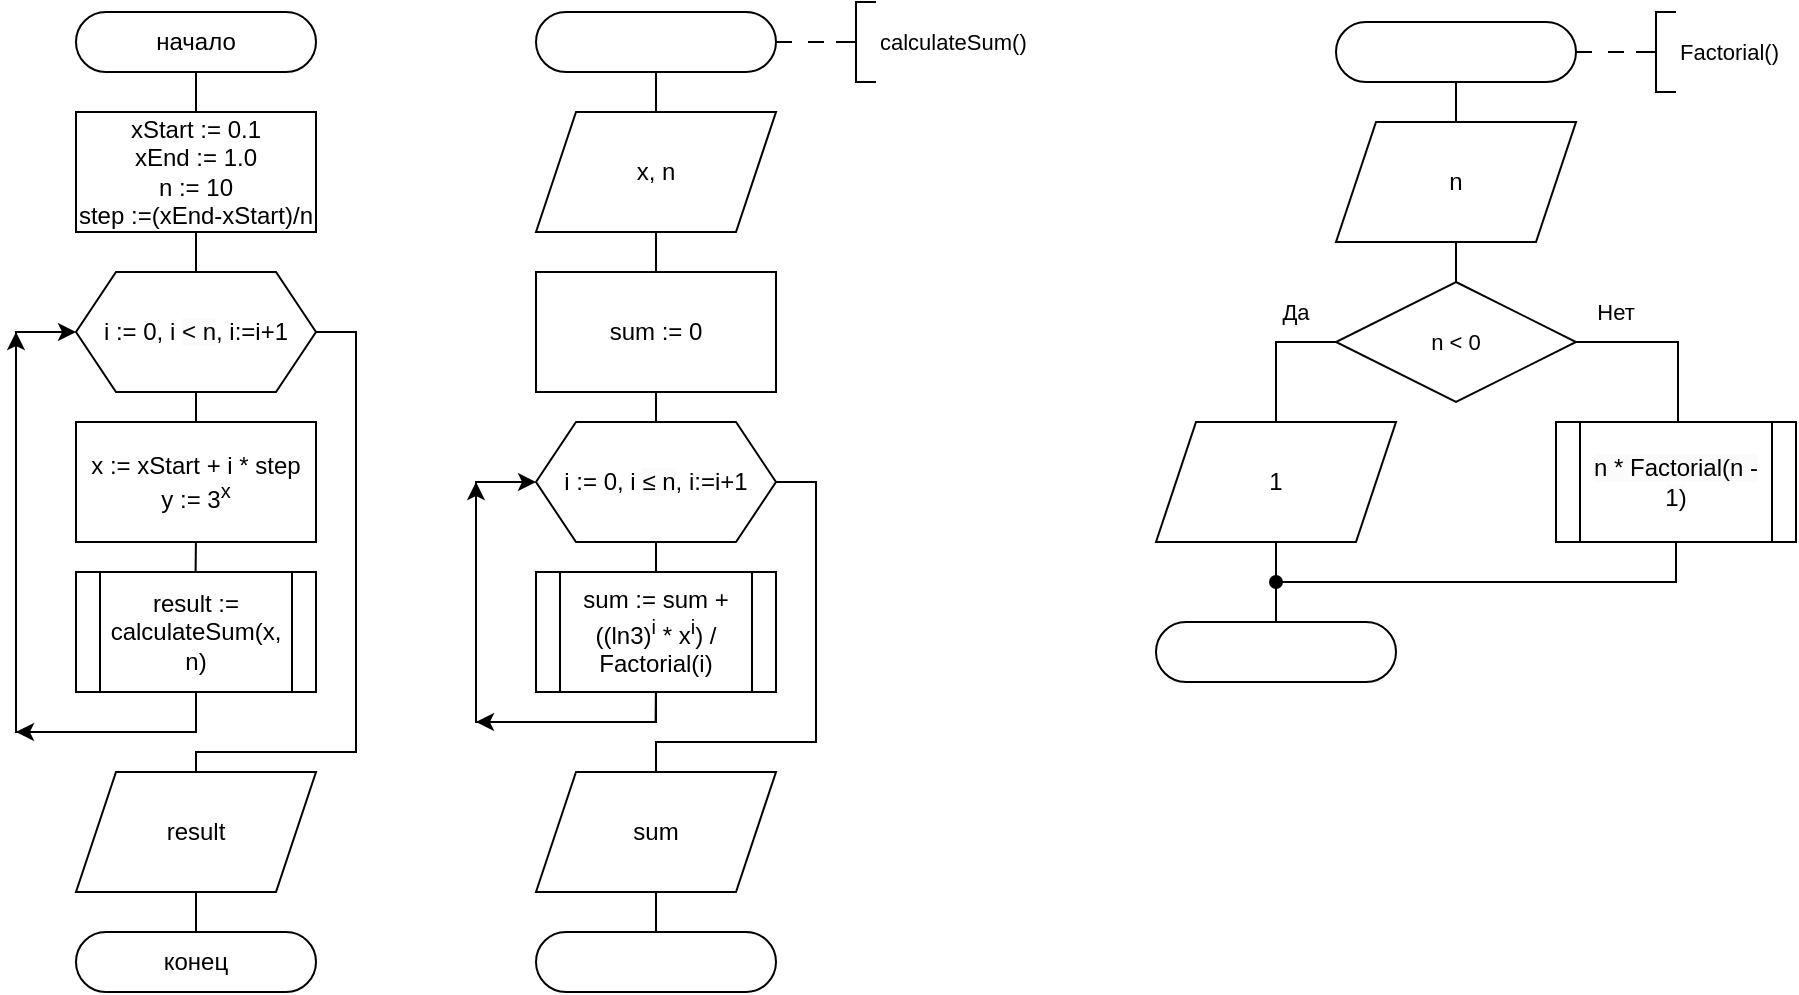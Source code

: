 <mxfile version="26.0.9">
  <diagram name="Страница — 1" id="TU_zJAbXnujUejCTOqQr">
    <mxGraphModel dx="1036" dy="614" grid="0" gridSize="10" guides="1" tooltips="1" connect="1" arrows="1" fold="1" page="0" pageScale="1" pageWidth="827" pageHeight="1169" math="0" shadow="0">
      <root>
        <mxCell id="0" />
        <mxCell id="1" parent="0" />
        <mxCell id="FjeB7llOMTL39e6zk9or-8" style="edgeStyle=orthogonalEdgeStyle;shape=connector;rounded=0;orthogonalLoop=1;jettySize=auto;html=1;exitX=0.5;exitY=1;exitDx=0;exitDy=0;strokeColor=default;align=center;verticalAlign=middle;fontFamily=Helvetica;fontSize=11;fontColor=default;labelBackgroundColor=default;startFill=0;endArrow=none;" edge="1" parent="1" source="FjeB7llOMTL39e6zk9or-9" target="FjeB7llOMTL39e6zk9or-13">
          <mxGeometry relative="1" as="geometry" />
        </mxCell>
        <mxCell id="FjeB7llOMTL39e6zk9or-9" value="" style="rounded=1;whiteSpace=wrap;html=1;arcSize=50;" vertex="1" parent="1">
          <mxGeometry x="310" y="40" width="120" height="30" as="geometry" />
        </mxCell>
        <mxCell id="FjeB7llOMTL39e6zk9or-10" value="calculateSum()" style="strokeWidth=1;html=1;shape=mxgraph.flowchart.annotation_2;align=left;labelPosition=right;pointerEvents=1;fontFamily=Helvetica;fontSize=11;fontColor=default;labelBackgroundColor=default;" vertex="1" parent="1">
          <mxGeometry x="460" y="35" width="20" height="40" as="geometry" />
        </mxCell>
        <mxCell id="FjeB7llOMTL39e6zk9or-11" style="edgeStyle=orthogonalEdgeStyle;shape=connector;rounded=0;orthogonalLoop=1;jettySize=auto;html=1;exitX=1;exitY=0.5;exitDx=0;exitDy=0;entryX=0;entryY=0.5;entryDx=0;entryDy=0;entryPerimeter=0;strokeColor=default;align=center;verticalAlign=middle;fontFamily=Helvetica;fontSize=11;fontColor=default;labelBackgroundColor=default;startFill=0;endArrow=none;dashed=1;dashPattern=8 8;" edge="1" parent="1" source="FjeB7llOMTL39e6zk9or-9" target="FjeB7llOMTL39e6zk9or-10">
          <mxGeometry relative="1" as="geometry" />
        </mxCell>
        <mxCell id="FjeB7llOMTL39e6zk9or-12" style="edgeStyle=orthogonalEdgeStyle;shape=connector;rounded=0;orthogonalLoop=1;jettySize=auto;html=1;exitX=0.5;exitY=1;exitDx=0;exitDy=0;entryX=0.5;entryY=0;entryDx=0;entryDy=0;strokeColor=default;align=center;verticalAlign=middle;fontFamily=Helvetica;fontSize=11;fontColor=default;labelBackgroundColor=default;startFill=0;endArrow=none;" edge="1" parent="1" source="FjeB7llOMTL39e6zk9or-13">
          <mxGeometry relative="1" as="geometry">
            <mxPoint x="370" y="175.0" as="targetPoint" />
          </mxGeometry>
        </mxCell>
        <mxCell id="FjeB7llOMTL39e6zk9or-13" value="x, n" style="shape=parallelogram;perimeter=parallelogramPerimeter;whiteSpace=wrap;html=1;fixedSize=1;" vertex="1" parent="1">
          <mxGeometry x="310" y="90" width="120" height="60" as="geometry" />
        </mxCell>
        <mxCell id="FjeB7llOMTL39e6zk9or-15" value="" style="endArrow=classic;html=1;rounded=0;strokeColor=default;align=center;verticalAlign=middle;fontFamily=Helvetica;fontSize=11;fontColor=default;labelBackgroundColor=default;edgeStyle=orthogonalEdgeStyle;" edge="1" parent="1">
          <mxGeometry width="50" height="50" relative="1" as="geometry">
            <mxPoint x="280" y="395" as="sourcePoint" />
            <mxPoint x="280" y="275" as="targetPoint" />
          </mxGeometry>
        </mxCell>
        <mxCell id="FjeB7llOMTL39e6zk9or-17" style="edgeStyle=orthogonalEdgeStyle;shape=connector;rounded=0;orthogonalLoop=1;jettySize=auto;html=1;exitX=0.5;exitY=1;exitDx=0;exitDy=0;strokeColor=default;align=center;verticalAlign=middle;fontFamily=Helvetica;fontSize=11;fontColor=default;labelBackgroundColor=default;startFill=0;endArrow=classic;endFill=1;" edge="1" parent="1">
          <mxGeometry relative="1" as="geometry">
            <mxPoint x="280" y="395" as="targetPoint" />
            <Array as="points">
              <mxPoint x="370" y="395" />
            </Array>
            <mxPoint x="370" y="375" as="sourcePoint" />
          </mxGeometry>
        </mxCell>
        <mxCell id="FjeB7llOMTL39e6zk9or-18" style="edgeStyle=orthogonalEdgeStyle;shape=connector;rounded=0;orthogonalLoop=1;jettySize=auto;html=1;exitX=0.5;exitY=0;exitDx=0;exitDy=0;exitPerimeter=0;entryX=0.5;entryY=1;entryDx=0;entryDy=0;strokeColor=default;align=center;verticalAlign=middle;fontFamily=Helvetica;fontSize=11;fontColor=default;labelBackgroundColor=default;startFill=0;endArrow=none;" edge="1" parent="1">
          <mxGeometry relative="1" as="geometry">
            <mxPoint x="370" y="305.0" as="targetPoint" />
            <mxPoint x="370" y="315" as="sourcePoint" />
          </mxGeometry>
        </mxCell>
        <mxCell id="FjeB7llOMTL39e6zk9or-19" style="edgeStyle=orthogonalEdgeStyle;shape=connector;rounded=0;orthogonalLoop=1;jettySize=auto;html=1;exitX=0.5;exitY=1;exitDx=0;exitDy=0;exitPerimeter=0;strokeColor=default;align=center;verticalAlign=middle;fontFamily=Helvetica;fontSize=11;fontColor=default;labelBackgroundColor=default;startFill=0;endArrow=none;" edge="1" parent="1">
          <mxGeometry relative="1" as="geometry">
            <mxPoint x="369.793" y="395" as="targetPoint" />
            <mxPoint x="370" y="375" as="sourcePoint" />
          </mxGeometry>
        </mxCell>
        <mxCell id="FjeB7llOMTL39e6zk9or-22" style="edgeStyle=orthogonalEdgeStyle;shape=connector;rounded=0;orthogonalLoop=1;jettySize=auto;html=1;exitX=0.5;exitY=1;exitDx=0;exitDy=0;entryX=0;entryY=0.5;entryDx=0;entryDy=0;strokeColor=default;align=center;verticalAlign=middle;fontFamily=Helvetica;fontSize=11;fontColor=default;labelBackgroundColor=default;startFill=0;endArrow=classic;endFill=1;" edge="1" parent="1" target="FjeB7llOMTL39e6zk9or-25">
          <mxGeometry relative="1" as="geometry">
            <Array as="points">
              <mxPoint x="370" y="395" />
              <mxPoint x="280" y="395" />
              <mxPoint x="280" y="275" />
            </Array>
            <mxPoint x="310" y="215.0" as="targetPoint" />
            <mxPoint x="370" y="315" as="sourcePoint" />
          </mxGeometry>
        </mxCell>
        <mxCell id="FjeB7llOMTL39e6zk9or-24" style="edgeStyle=orthogonalEdgeStyle;shape=connector;rounded=0;orthogonalLoop=1;jettySize=auto;html=1;exitX=1;exitY=0.5;exitDx=0;exitDy=0;strokeColor=default;align=center;verticalAlign=middle;fontFamily=Helvetica;fontSize=11;fontColor=default;labelBackgroundColor=default;startFill=0;endArrow=none;entryX=0.5;entryY=0;entryDx=0;entryDy=0;" edge="1" parent="1" source="FjeB7llOMTL39e6zk9or-25" target="FjeB7llOMTL39e6zk9or-29">
          <mxGeometry relative="1" as="geometry">
            <mxPoint x="370" y="495" as="targetPoint" />
            <Array as="points">
              <mxPoint x="450" y="275" />
              <mxPoint x="450" y="405" />
              <mxPoint x="370" y="405" />
            </Array>
          </mxGeometry>
        </mxCell>
        <mxCell id="FjeB7llOMTL39e6zk9or-25" value="&lt;font&gt;&lt;font face=&quot;Helvetica&quot; style=&quot;background-color: light-dark(rgb(255, 255, 255), rgb(18, 18, 18));&quot;&gt;i := 0, i&amp;nbsp;&lt;/font&gt;&lt;font face=&quot;Helvetica&quot; style=&quot;background-color: rgb(251, 251, 251);&quot;&gt;&lt;span style=&quot;line-height: 107%; font-family: Calibri, sans-serif;&quot;&gt;&lt;font&gt;≤&lt;/font&gt;&lt;/span&gt;&amp;nbsp;n&lt;/font&gt;&lt;font face=&quot;Helvetica&quot; style=&quot;background-color: light-dark(rgb(255, 255, 255), rgb(18, 18, 18));&quot;&gt;, i:=i+1&lt;/font&gt;&lt;/font&gt;" style="shape=hexagon;perimeter=hexagonPerimeter2;whiteSpace=wrap;html=1;fixedSize=1;" vertex="1" parent="1">
          <mxGeometry x="310" y="245" width="120" height="60" as="geometry" />
        </mxCell>
        <mxCell id="FjeB7llOMTL39e6zk9or-26" style="edgeStyle=orthogonalEdgeStyle;shape=connector;rounded=0;orthogonalLoop=1;jettySize=auto;html=1;exitX=0.5;exitY=1;exitDx=0;exitDy=0;entryX=0.5;entryY=0;entryDx=0;entryDy=0;strokeColor=default;align=center;verticalAlign=middle;fontFamily=Helvetica;fontSize=11;fontColor=default;labelBackgroundColor=default;startFill=0;endArrow=none;" edge="1" parent="1" source="FjeB7llOMTL39e6zk9or-27" target="FjeB7llOMTL39e6zk9or-25">
          <mxGeometry relative="1" as="geometry" />
        </mxCell>
        <mxCell id="FjeB7llOMTL39e6zk9or-27" value="sum := 0" style="rounded=0;whiteSpace=wrap;html=1;fontSize=12;" vertex="1" parent="1">
          <mxGeometry x="310" y="170" width="120" height="60" as="geometry" />
        </mxCell>
        <mxCell id="FjeB7llOMTL39e6zk9or-28" style="edgeStyle=orthogonalEdgeStyle;shape=connector;rounded=0;orthogonalLoop=1;jettySize=auto;html=1;exitX=0.5;exitY=1;exitDx=0;exitDy=0;entryX=0.5;entryY=0;entryDx=0;entryDy=0;strokeColor=default;align=center;verticalAlign=middle;fontFamily=Helvetica;fontSize=11;fontColor=default;labelBackgroundColor=default;startFill=0;endArrow=none;" edge="1" parent="1" source="FjeB7llOMTL39e6zk9or-29" target="FjeB7llOMTL39e6zk9or-30">
          <mxGeometry relative="1" as="geometry" />
        </mxCell>
        <mxCell id="FjeB7llOMTL39e6zk9or-29" value="sum" style="shape=parallelogram;perimeter=parallelogramPerimeter;whiteSpace=wrap;html=1;fixedSize=1;" vertex="1" parent="1">
          <mxGeometry x="310" y="420" width="120" height="60" as="geometry" />
        </mxCell>
        <mxCell id="FjeB7llOMTL39e6zk9or-30" value="" style="rounded=1;whiteSpace=wrap;html=1;arcSize=50;" vertex="1" parent="1">
          <mxGeometry x="310" y="500" width="120" height="30" as="geometry" />
        </mxCell>
        <mxCell id="FjeB7llOMTL39e6zk9or-33" style="edgeStyle=orthogonalEdgeStyle;rounded=0;orthogonalLoop=1;jettySize=auto;html=1;exitX=0.5;exitY=1;exitDx=0;exitDy=0;entryX=0.5;entryY=0;entryDx=0;entryDy=0;endArrow=none;startFill=0;" edge="1" parent="1" source="FjeB7llOMTL39e6zk9or-31">
          <mxGeometry relative="1" as="geometry">
            <mxPoint x="140" y="90" as="targetPoint" />
          </mxGeometry>
        </mxCell>
        <mxCell id="FjeB7llOMTL39e6zk9or-31" value="начало" style="rounded=1;whiteSpace=wrap;html=1;arcSize=50;" vertex="1" parent="1">
          <mxGeometry x="80" y="40" width="120" height="30" as="geometry" />
        </mxCell>
        <mxCell id="FjeB7llOMTL39e6zk9or-46" style="edgeStyle=orthogonalEdgeStyle;shape=connector;rounded=0;orthogonalLoop=1;jettySize=auto;html=1;exitX=0.5;exitY=1;exitDx=0;exitDy=0;entryX=0.5;entryY=0;entryDx=0;entryDy=0;strokeColor=default;align=center;verticalAlign=middle;fontFamily=Helvetica;fontSize=11;fontColor=default;labelBackgroundColor=default;startFill=0;endArrow=none;" edge="1" parent="1" source="FjeB7llOMTL39e6zk9or-34" target="FjeB7llOMTL39e6zk9or-45">
          <mxGeometry relative="1" as="geometry" />
        </mxCell>
        <mxCell id="FjeB7llOMTL39e6zk9or-34" value="xStart := 0.1&lt;div&gt;xEnd := 1.0&lt;/div&gt;&lt;div&gt;n := 10&lt;/div&gt;&lt;div&gt;step :=(xEnd-xStart)/n&lt;/div&gt;" style="rounded=0;whiteSpace=wrap;html=1;fontSize=12;" vertex="1" parent="1">
          <mxGeometry x="80" y="90" width="120" height="60" as="geometry" />
        </mxCell>
        <mxCell id="FjeB7llOMTL39e6zk9or-36" value="" style="endArrow=classic;html=1;rounded=0;strokeColor=default;align=center;verticalAlign=middle;fontFamily=Helvetica;fontSize=11;fontColor=default;labelBackgroundColor=default;edgeStyle=orthogonalEdgeStyle;" edge="1" parent="1">
          <mxGeometry width="50" height="50" relative="1" as="geometry">
            <mxPoint x="50" y="400" as="sourcePoint" />
            <mxPoint x="50" y="200" as="targetPoint" />
          </mxGeometry>
        </mxCell>
        <mxCell id="FjeB7llOMTL39e6zk9or-38" style="edgeStyle=orthogonalEdgeStyle;shape=connector;rounded=0;orthogonalLoop=1;jettySize=auto;html=1;exitX=0.5;exitY=1;exitDx=0;exitDy=0;strokeColor=default;align=center;verticalAlign=middle;fontFamily=Helvetica;fontSize=11;fontColor=default;labelBackgroundColor=default;startFill=0;endArrow=classic;endFill=1;" edge="1" parent="1">
          <mxGeometry relative="1" as="geometry">
            <mxPoint x="50" y="400" as="targetPoint" />
            <Array as="points">
              <mxPoint x="140" y="400" />
            </Array>
            <mxPoint x="140" y="380" as="sourcePoint" />
          </mxGeometry>
        </mxCell>
        <mxCell id="FjeB7llOMTL39e6zk9or-40" style="edgeStyle=orthogonalEdgeStyle;shape=connector;rounded=0;orthogonalLoop=1;jettySize=auto;html=1;exitX=0.5;exitY=1;exitDx=0;exitDy=0;exitPerimeter=0;strokeColor=default;align=center;verticalAlign=middle;fontFamily=Helvetica;fontSize=11;fontColor=default;labelBackgroundColor=default;startFill=0;endArrow=none;" edge="1" parent="1">
          <mxGeometry relative="1" as="geometry">
            <mxPoint x="139.793" y="320" as="targetPoint" />
            <mxPoint x="140" y="300" as="sourcePoint" />
          </mxGeometry>
        </mxCell>
        <mxCell id="FjeB7llOMTL39e6zk9or-43" style="edgeStyle=orthogonalEdgeStyle;shape=connector;rounded=0;orthogonalLoop=1;jettySize=auto;html=1;exitX=0.5;exitY=1;exitDx=0;exitDy=0;entryX=0;entryY=0.5;entryDx=0;entryDy=0;strokeColor=default;align=center;verticalAlign=middle;fontFamily=Helvetica;fontSize=11;fontColor=default;labelBackgroundColor=default;startFill=0;endArrow=classic;endFill=1;" edge="1" parent="1">
          <mxGeometry relative="1" as="geometry">
            <Array as="points">
              <mxPoint x="140" y="400" />
              <mxPoint x="50" y="400" />
              <mxPoint x="50" y="200" />
            </Array>
            <mxPoint x="80" y="200.0" as="targetPoint" />
            <mxPoint x="140" y="380.0" as="sourcePoint" />
          </mxGeometry>
        </mxCell>
        <mxCell id="FjeB7llOMTL39e6zk9or-48" style="edgeStyle=orthogonalEdgeStyle;shape=connector;rounded=0;orthogonalLoop=1;jettySize=auto;html=1;exitX=0.5;exitY=1;exitDx=0;exitDy=0;entryX=0.5;entryY=0;entryDx=0;entryDy=0;strokeColor=default;align=center;verticalAlign=middle;fontFamily=Helvetica;fontSize=11;fontColor=default;labelBackgroundColor=default;startFill=0;endArrow=none;" edge="1" parent="1" source="FjeB7llOMTL39e6zk9or-45" target="FjeB7llOMTL39e6zk9or-47">
          <mxGeometry relative="1" as="geometry" />
        </mxCell>
        <mxCell id="FjeB7llOMTL39e6zk9or-50" style="edgeStyle=orthogonalEdgeStyle;shape=connector;rounded=0;orthogonalLoop=1;jettySize=auto;html=1;exitX=1;exitY=0.5;exitDx=0;exitDy=0;strokeColor=default;align=center;verticalAlign=middle;fontFamily=Helvetica;fontSize=11;fontColor=default;labelBackgroundColor=default;startFill=0;endArrow=none;" edge="1" parent="1" source="FjeB7llOMTL39e6zk9or-45">
          <mxGeometry relative="1" as="geometry">
            <mxPoint x="140" y="420.0" as="targetPoint" />
            <Array as="points">
              <mxPoint x="220" y="200" />
              <mxPoint x="220" y="410" />
              <mxPoint x="140" y="410" />
            </Array>
          </mxGeometry>
        </mxCell>
        <mxCell id="FjeB7llOMTL39e6zk9or-45" value="&lt;font&gt;&lt;font face=&quot;Helvetica&quot; style=&quot;background-color: light-dark(rgb(255, 255, 255), rgb(18, 18, 18));&quot;&gt;i := 0, i &lt;/font&gt;&lt;font face=&quot;Helvetica&quot; style=&quot;background-color: rgb(251, 251, 251);&quot;&gt;&amp;lt; n&lt;/font&gt;&lt;font face=&quot;Helvetica&quot; style=&quot;background-color: light-dark(rgb(255, 255, 255), rgb(18, 18, 18));&quot;&gt;, i:=i+1&lt;/font&gt;&lt;/font&gt;" style="shape=hexagon;perimeter=hexagonPerimeter2;whiteSpace=wrap;html=1;fixedSize=1;" vertex="1" parent="1">
          <mxGeometry x="80" y="170" width="120" height="60" as="geometry" />
        </mxCell>
        <mxCell id="FjeB7llOMTL39e6zk9or-47" value="x := xStart + i * step&lt;div&gt;y := 3&lt;sup&gt;x&lt;/sup&gt;&lt;/div&gt;" style="rounded=0;whiteSpace=wrap;html=1;fontSize=12;" vertex="1" parent="1">
          <mxGeometry x="80" y="245" width="120" height="60" as="geometry" />
        </mxCell>
        <mxCell id="FjeB7llOMTL39e6zk9or-49" value="result := calculateSum(x, n)" style="shape=process;whiteSpace=wrap;html=1;backgroundOutline=1;" vertex="1" parent="1">
          <mxGeometry x="80" y="320" width="120" height="60" as="geometry" />
        </mxCell>
        <mxCell id="FjeB7llOMTL39e6zk9or-53" style="edgeStyle=orthogonalEdgeStyle;shape=connector;rounded=0;orthogonalLoop=1;jettySize=auto;html=1;exitX=0.5;exitY=1;exitDx=0;exitDy=0;entryX=0.5;entryY=0;entryDx=0;entryDy=0;strokeColor=default;align=center;verticalAlign=middle;fontFamily=Helvetica;fontSize=11;fontColor=default;labelBackgroundColor=default;startFill=0;endArrow=none;" edge="1" parent="1" source="FjeB7llOMTL39e6zk9or-51" target="FjeB7llOMTL39e6zk9or-52">
          <mxGeometry relative="1" as="geometry" />
        </mxCell>
        <mxCell id="FjeB7llOMTL39e6zk9or-51" value="result" style="shape=parallelogram;perimeter=parallelogramPerimeter;whiteSpace=wrap;html=1;fixedSize=1;" vertex="1" parent="1">
          <mxGeometry x="80" y="420" width="120" height="60" as="geometry" />
        </mxCell>
        <mxCell id="FjeB7llOMTL39e6zk9or-52" value="конец" style="rounded=1;whiteSpace=wrap;html=1;arcSize=50;" vertex="1" parent="1">
          <mxGeometry x="80" y="500" width="120" height="30" as="geometry" />
        </mxCell>
        <mxCell id="FjeB7llOMTL39e6zk9or-54" value="sum := sum + ((ln3)&lt;sup&gt;i&lt;/sup&gt;&amp;nbsp;* x&lt;sup&gt;i&lt;/sup&gt;)&amp;nbsp;/ Factorial(i)" style="shape=process;whiteSpace=wrap;html=1;backgroundOutline=1;" vertex="1" parent="1">
          <mxGeometry x="310" y="320" width="120" height="60" as="geometry" />
        </mxCell>
        <mxCell id="FjeB7llOMTL39e6zk9or-55" style="edgeStyle=orthogonalEdgeStyle;shape=connector;rounded=0;orthogonalLoop=1;jettySize=auto;html=1;exitX=0.5;exitY=1;exitDx=0;exitDy=0;strokeColor=default;align=center;verticalAlign=middle;fontFamily=Helvetica;fontSize=11;fontColor=default;labelBackgroundColor=default;startFill=0;endArrow=none;" edge="1" parent="1" source="FjeB7llOMTL39e6zk9or-56" target="FjeB7llOMTL39e6zk9or-60">
          <mxGeometry relative="1" as="geometry" />
        </mxCell>
        <mxCell id="FjeB7llOMTL39e6zk9or-56" value="" style="rounded=1;whiteSpace=wrap;html=1;arcSize=50;" vertex="1" parent="1">
          <mxGeometry x="710" y="45" width="120" height="30" as="geometry" />
        </mxCell>
        <mxCell id="FjeB7llOMTL39e6zk9or-57" value="Factorial()" style="strokeWidth=1;html=1;shape=mxgraph.flowchart.annotation_2;align=left;labelPosition=right;pointerEvents=1;fontFamily=Helvetica;fontSize=11;fontColor=default;labelBackgroundColor=default;" vertex="1" parent="1">
          <mxGeometry x="860" y="40" width="20" height="40" as="geometry" />
        </mxCell>
        <mxCell id="FjeB7llOMTL39e6zk9or-58" style="edgeStyle=orthogonalEdgeStyle;shape=connector;rounded=0;orthogonalLoop=1;jettySize=auto;html=1;exitX=1;exitY=0.5;exitDx=0;exitDy=0;entryX=0;entryY=0.5;entryDx=0;entryDy=0;entryPerimeter=0;strokeColor=default;align=center;verticalAlign=middle;fontFamily=Helvetica;fontSize=11;fontColor=default;labelBackgroundColor=default;startFill=0;endArrow=none;dashed=1;dashPattern=8 8;" edge="1" parent="1" source="FjeB7llOMTL39e6zk9or-56" target="FjeB7llOMTL39e6zk9or-57">
          <mxGeometry relative="1" as="geometry" />
        </mxCell>
        <mxCell id="FjeB7llOMTL39e6zk9or-59" style="edgeStyle=orthogonalEdgeStyle;shape=connector;rounded=0;orthogonalLoop=1;jettySize=auto;html=1;exitX=0.5;exitY=1;exitDx=0;exitDy=0;entryX=0.5;entryY=0;entryDx=0;entryDy=0;strokeColor=default;align=center;verticalAlign=middle;fontFamily=Helvetica;fontSize=11;fontColor=default;labelBackgroundColor=default;startFill=0;endArrow=none;" edge="1" parent="1" source="FjeB7llOMTL39e6zk9or-60">
          <mxGeometry relative="1" as="geometry">
            <mxPoint x="770" y="175.0" as="targetPoint" />
          </mxGeometry>
        </mxCell>
        <mxCell id="FjeB7llOMTL39e6zk9or-60" value="n" style="shape=parallelogram;perimeter=parallelogramPerimeter;whiteSpace=wrap;html=1;fixedSize=1;" vertex="1" parent="1">
          <mxGeometry x="710" y="95" width="120" height="60" as="geometry" />
        </mxCell>
        <mxCell id="FjeB7llOMTL39e6zk9or-62" style="edgeStyle=orthogonalEdgeStyle;shape=connector;rounded=0;orthogonalLoop=1;jettySize=auto;html=1;exitX=0;exitY=0.5;exitDx=0;exitDy=0;strokeColor=default;align=center;verticalAlign=middle;fontFamily=Helvetica;fontSize=11;fontColor=default;labelBackgroundColor=default;startFill=0;endArrow=none;" edge="1" parent="1" source="FjeB7llOMTL39e6zk9or-61">
          <mxGeometry relative="1" as="geometry">
            <mxPoint x="680" y="245" as="targetPoint" />
            <Array as="points">
              <mxPoint x="680" y="205" />
              <mxPoint x="680" y="245" />
            </Array>
          </mxGeometry>
        </mxCell>
        <mxCell id="FjeB7llOMTL39e6zk9or-65" style="edgeStyle=orthogonalEdgeStyle;shape=connector;rounded=0;orthogonalLoop=1;jettySize=auto;html=1;exitX=1;exitY=0.5;exitDx=0;exitDy=0;strokeColor=default;align=center;verticalAlign=middle;fontFamily=Helvetica;fontSize=11;fontColor=default;labelBackgroundColor=default;startFill=0;endArrow=none;" edge="1" parent="1" source="FjeB7llOMTL39e6zk9or-61">
          <mxGeometry relative="1" as="geometry">
            <mxPoint x="880" y="245" as="targetPoint" />
            <Array as="points">
              <mxPoint x="881" y="205" />
              <mxPoint x="881" y="245" />
            </Array>
          </mxGeometry>
        </mxCell>
        <mxCell id="FjeB7llOMTL39e6zk9or-61" value="n &amp;lt; 0" style="rhombus;whiteSpace=wrap;html=1;fontFamily=Helvetica;fontSize=11;fontColor=default;labelBackgroundColor=default;" vertex="1" parent="1">
          <mxGeometry x="710" y="175" width="120" height="60" as="geometry" />
        </mxCell>
        <mxCell id="FjeB7llOMTL39e6zk9or-63" value="Да" style="text;html=1;align=center;verticalAlign=middle;whiteSpace=wrap;rounded=0;fontFamily=Helvetica;fontSize=11;fontColor=default;labelBackgroundColor=default;" vertex="1" parent="1">
          <mxGeometry x="660" y="175" width="60" height="30" as="geometry" />
        </mxCell>
        <mxCell id="FjeB7llOMTL39e6zk9or-64" value="Нет" style="text;html=1;align=center;verticalAlign=middle;whiteSpace=wrap;rounded=0;fontFamily=Helvetica;fontSize=11;fontColor=default;labelBackgroundColor=default;" vertex="1" parent="1">
          <mxGeometry x="820" y="175" width="60" height="30" as="geometry" />
        </mxCell>
        <mxCell id="FjeB7llOMTL39e6zk9or-70" style="edgeStyle=orthogonalEdgeStyle;shape=connector;rounded=0;orthogonalLoop=1;jettySize=auto;html=1;exitX=0.5;exitY=1;exitDx=0;exitDy=0;strokeColor=default;align=center;verticalAlign=middle;fontFamily=Helvetica;fontSize=11;fontColor=default;labelBackgroundColor=default;startFill=0;endArrow=none;" edge="1" parent="1" source="FjeB7llOMTL39e6zk9or-66">
          <mxGeometry relative="1" as="geometry">
            <mxPoint x="680" y="365" as="targetPoint" />
          </mxGeometry>
        </mxCell>
        <mxCell id="FjeB7llOMTL39e6zk9or-66" value="1" style="shape=parallelogram;perimeter=parallelogramPerimeter;whiteSpace=wrap;html=1;fixedSize=1;" vertex="1" parent="1">
          <mxGeometry x="620" y="245" width="120" height="60" as="geometry" />
        </mxCell>
        <mxCell id="FjeB7llOMTL39e6zk9or-72" style="edgeStyle=orthogonalEdgeStyle;shape=connector;rounded=0;orthogonalLoop=1;jettySize=auto;html=1;exitX=0.5;exitY=1;exitDx=0;exitDy=0;strokeColor=default;align=center;verticalAlign=middle;fontFamily=Helvetica;fontSize=11;fontColor=default;labelBackgroundColor=default;startFill=0;endArrow=oval;endFill=1;" edge="1" parent="1" source="FjeB7llOMTL39e6zk9or-69">
          <mxGeometry relative="1" as="geometry">
            <mxPoint x="680" y="325" as="targetPoint" />
            <Array as="points">
              <mxPoint x="880" y="325" />
            </Array>
          </mxGeometry>
        </mxCell>
        <mxCell id="FjeB7llOMTL39e6zk9or-69" value="&lt;font&gt;&lt;span style=&quot;color: rgb(0, 0, 0); font-family: Helvetica; font-style: normal; font-variant-ligatures: normal; font-variant-caps: normal; font-weight: 400; letter-spacing: normal; orphans: 2; text-align: center; text-indent: 0px; text-transform: none; widows: 2; word-spacing: 0px; -webkit-text-stroke-width: 0px; white-space: normal; background-color: rgb(251, 251, 251); text-decoration-thickness: initial; text-decoration-style: initial; text-decoration-color: initial; float: none; display: inline !important;&quot;&gt;n * Factorial(n - 1)&lt;/span&gt;&lt;br&gt;&lt;/font&gt;" style="shape=process;whiteSpace=wrap;html=1;backgroundOutline=1;fontFamily=Helvetica;fontSize=12;fontColor=default;labelBackgroundColor=default;" vertex="1" parent="1">
          <mxGeometry x="820" y="245" width="120" height="60" as="geometry" />
        </mxCell>
        <mxCell id="FjeB7llOMTL39e6zk9or-71" value="" style="rounded=1;whiteSpace=wrap;html=1;arcSize=50;" vertex="1" parent="1">
          <mxGeometry x="620" y="345" width="120" height="30" as="geometry" />
        </mxCell>
      </root>
    </mxGraphModel>
  </diagram>
</mxfile>

